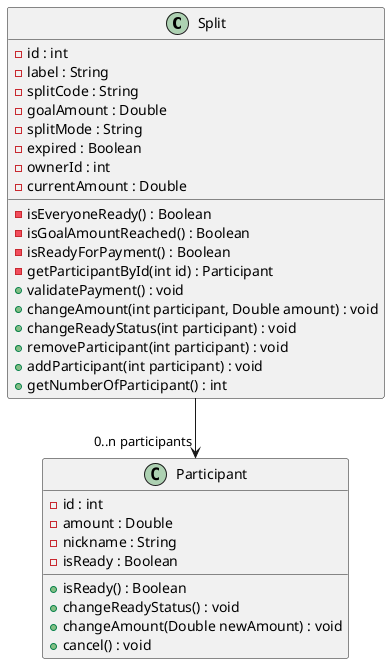 @startuml

class Split {
    - id : int
    - label : String
    - splitCode : String
    - goalAmount : Double
    - splitMode : String
    - expired : Boolean
    - isEveryoneReady() : Boolean
    - isGoalAmountReached() : Boolean
    - isReadyForPayment() : Boolean
    - getParticipantById(int id) : Participant
    - ownerId : int
    - currentAmount : Double
    + validatePayment() : void
    + changeAmount(int participant, Double amount) : void
    + changeReadyStatus(int participant) : void
    + removeParticipant(int participant) : void
    + addParticipant(int participant) : void
    + getNumberOfParticipant() : int
}

class Participant {
    - id : int
    - amount : Double
    - nickname : String
    - isReady : Boolean
    + isReady() : Boolean
    + changeReadyStatus() : void
    + changeAmount(Double newAmount) : void
    + cancel() : void
}

Split --> "0..n participants" Participant

@enduml